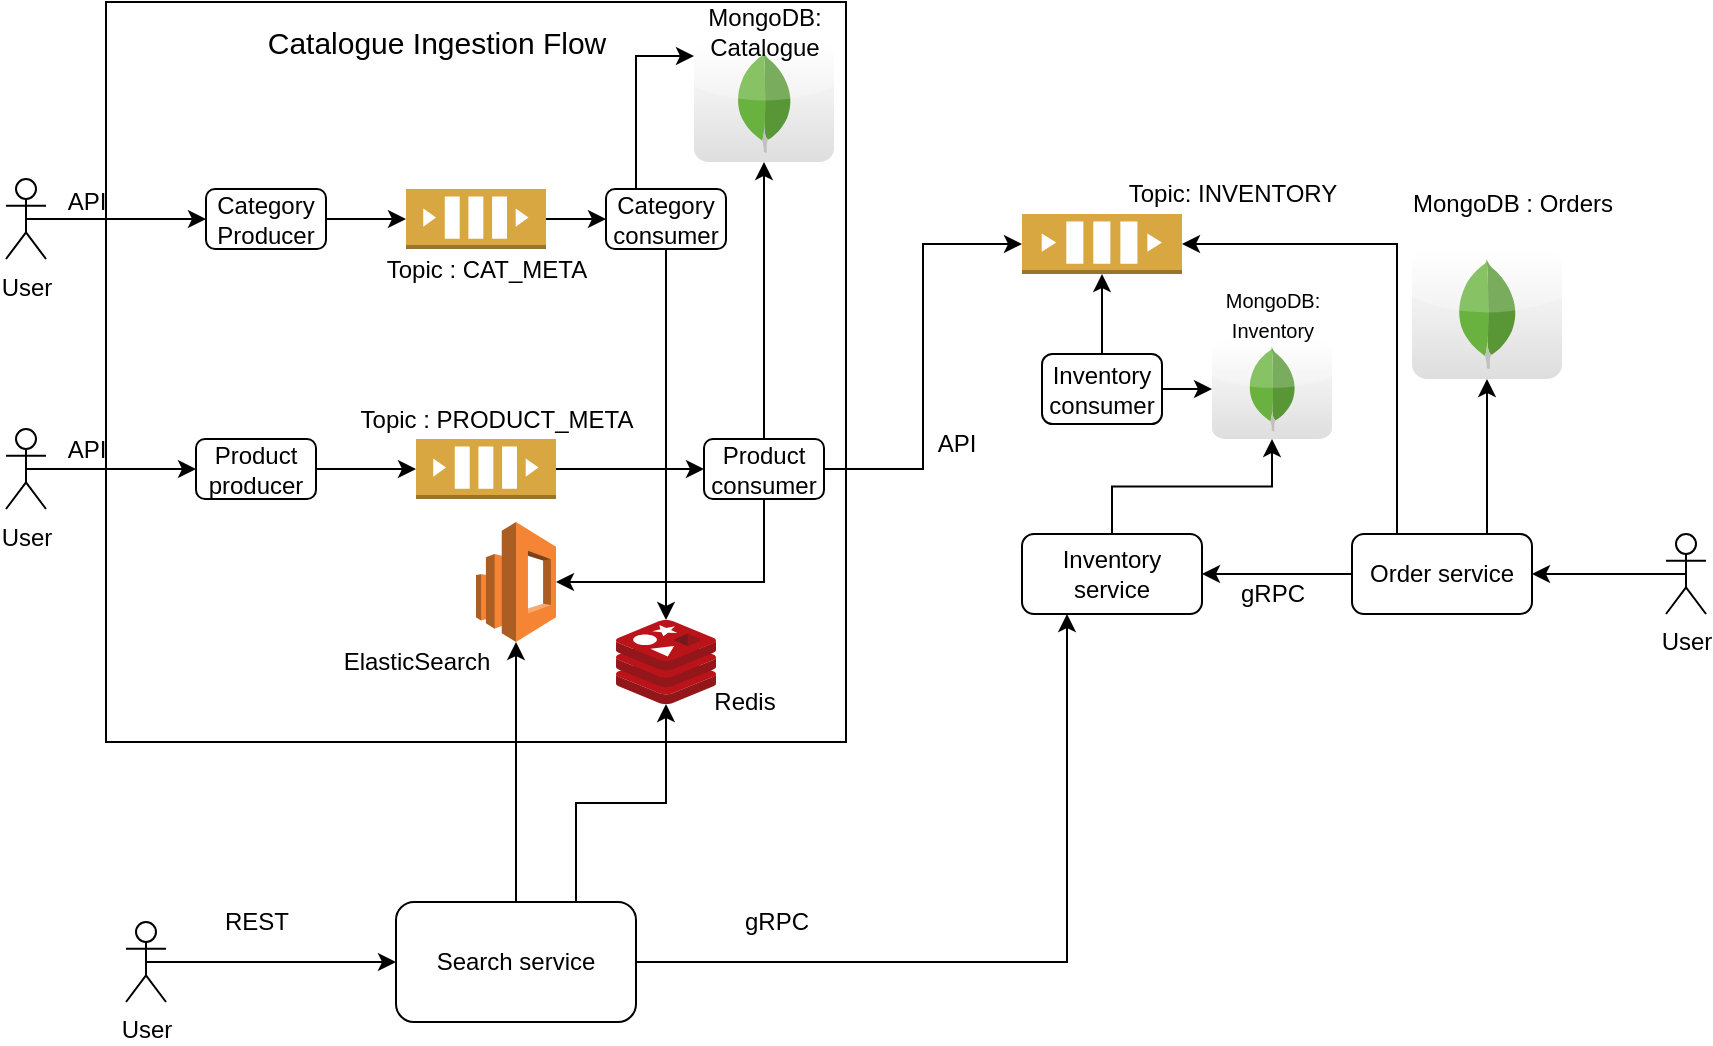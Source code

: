 <mxfile version="15.4.0" type="device"><diagram id="lnG7SvMCLmGHtB2xpGdi" name="Page-1"><mxGraphModel dx="1106" dy="807" grid="1" gridSize="10" guides="1" tooltips="1" connect="1" arrows="1" fold="1" page="1" pageScale="1" pageWidth="827" pageHeight="1169" math="0" shadow="0"><root><mxCell id="0"/><mxCell id="1" parent="0"/><mxCell id="XT4O58sQjhLdM_h0qJ6H-29" value="" style="whiteSpace=wrap;html=1;aspect=fixed;" parent="1" vertex="1"><mxGeometry x="60" y="10" width="370" height="370" as="geometry"/></mxCell><mxCell id="XT4O58sQjhLdM_h0qJ6H-18" style="edgeStyle=orthogonalEdgeStyle;rounded=0;orthogonalLoop=1;jettySize=auto;html=1;exitX=1;exitY=0.5;exitDx=0;exitDy=0;entryX=0;entryY=0.5;entryDx=0;entryDy=0;entryPerimeter=0;" parent="1" source="XT4O58sQjhLdM_h0qJ6H-7" target="XT4O58sQjhLdM_h0qJ6H-14" edge="1"><mxGeometry relative="1" as="geometry"/></mxCell><mxCell id="XT4O58sQjhLdM_h0qJ6H-7" value="Product producer" style="rounded=1;whiteSpace=wrap;html=1;" parent="1" vertex="1"><mxGeometry x="105" y="228.5" width="60" height="30" as="geometry"/></mxCell><mxCell id="XT4O58sQjhLdM_h0qJ6H-23" style="edgeStyle=orthogonalEdgeStyle;rounded=0;orthogonalLoop=1;jettySize=auto;html=1;exitX=0.5;exitY=1;exitDx=0;exitDy=0;exitPerimeter=0;entryX=0.5;entryY=0;entryDx=0;entryDy=0;" parent="1" edge="1"><mxGeometry relative="1" as="geometry"><mxPoint x="380" y="250" as="sourcePoint"/></mxGeometry></mxCell><mxCell id="XT4O58sQjhLdM_h0qJ6H-117" style="edgeStyle=orthogonalEdgeStyle;rounded=0;orthogonalLoop=1;jettySize=auto;html=1;exitX=0.5;exitY=0;exitDx=0;exitDy=0;" parent="1" source="XT4O58sQjhLdM_h0qJ6H-10" target="XT4O58sQjhLdM_h0qJ6H-33" edge="1"><mxGeometry relative="1" as="geometry"/></mxCell><mxCell id="XT4O58sQjhLdM_h0qJ6H-118" style="edgeStyle=orthogonalEdgeStyle;rounded=0;orthogonalLoop=1;jettySize=auto;html=1;exitX=0.5;exitY=1;exitDx=0;exitDy=0;entryX=1;entryY=0.5;entryDx=0;entryDy=0;entryPerimeter=0;" parent="1" source="XT4O58sQjhLdM_h0qJ6H-10" target="XT4O58sQjhLdM_h0qJ6H-13" edge="1"><mxGeometry relative="1" as="geometry"/></mxCell><mxCell id="2Y_9MTCMoqjoBdmSqYEc-21" style="edgeStyle=orthogonalEdgeStyle;rounded=0;orthogonalLoop=1;jettySize=auto;html=1;exitX=1;exitY=0.5;exitDx=0;exitDy=0;entryX=0;entryY=0.5;entryDx=0;entryDy=0;entryPerimeter=0;" edge="1" parent="1" source="XT4O58sQjhLdM_h0qJ6H-10" target="XT4O58sQjhLdM_h0qJ6H-66"><mxGeometry relative="1" as="geometry"/></mxCell><mxCell id="XT4O58sQjhLdM_h0qJ6H-10" value="Product&lt;br&gt;consumer" style="rounded=1;whiteSpace=wrap;html=1;" parent="1" vertex="1"><mxGeometry x="359" y="228.5" width="60" height="30" as="geometry"/></mxCell><mxCell id="XT4O58sQjhLdM_h0qJ6H-13" value="" style="outlineConnect=0;dashed=0;verticalLabelPosition=bottom;verticalAlign=top;align=center;html=1;shape=mxgraph.aws3.elasticsearch_service;fillColor=#F58534;gradientColor=none;" parent="1" vertex="1"><mxGeometry x="245" y="270" width="40" height="60" as="geometry"/></mxCell><mxCell id="XT4O58sQjhLdM_h0qJ6H-19" style="edgeStyle=orthogonalEdgeStyle;rounded=0;orthogonalLoop=1;jettySize=auto;html=1;exitX=1;exitY=0.5;exitDx=0;exitDy=0;exitPerimeter=0;entryX=0;entryY=0.5;entryDx=0;entryDy=0;" parent="1" source="XT4O58sQjhLdM_h0qJ6H-14" target="XT4O58sQjhLdM_h0qJ6H-10" edge="1"><mxGeometry relative="1" as="geometry"/></mxCell><mxCell id="XT4O58sQjhLdM_h0qJ6H-14" value="" style="outlineConnect=0;dashed=0;verticalLabelPosition=bottom;verticalAlign=top;align=center;html=1;shape=mxgraph.aws3.queue;fillColor=#D9A741;gradientColor=none;" parent="1" vertex="1"><mxGeometry x="215" y="228.5" width="70" height="30" as="geometry"/></mxCell><mxCell id="XT4O58sQjhLdM_h0qJ6H-26" value="Topic : PRODUCT_META" style="text;html=1;align=center;verticalAlign=middle;resizable=0;points=[];autosize=1;strokeColor=none;fillColor=none;" parent="1" vertex="1"><mxGeometry x="180" y="208.5" width="150" height="20" as="geometry"/></mxCell><mxCell id="XT4O58sQjhLdM_h0qJ6H-28" value="ElasticSearch" style="text;html=1;align=center;verticalAlign=middle;resizable=0;points=[];autosize=1;strokeColor=none;fillColor=none;" parent="1" vertex="1"><mxGeometry x="170" y="330" width="90" height="20" as="geometry"/></mxCell><mxCell id="XT4O58sQjhLdM_h0qJ6H-31" value="&lt;font style=&quot;font-size: 15px&quot;&gt;Catalogue Ingestion Flow&lt;/font&gt;" style="text;html=1;align=center;verticalAlign=middle;resizable=0;points=[];autosize=1;strokeColor=none;fillColor=none;strokeWidth=4;" parent="1" vertex="1"><mxGeometry x="135" y="20" width="180" height="20" as="geometry"/></mxCell><mxCell id="XT4O58sQjhLdM_h0qJ6H-38" style="edgeStyle=orthogonalEdgeStyle;rounded=0;orthogonalLoop=1;jettySize=auto;html=1;exitX=0.5;exitY=0.5;exitDx=0;exitDy=0;exitPerimeter=0;" parent="1" source="XT4O58sQjhLdM_h0qJ6H-32" target="XT4O58sQjhLdM_h0qJ6H-35" edge="1"><mxGeometry relative="1" as="geometry"/></mxCell><mxCell id="XT4O58sQjhLdM_h0qJ6H-32" value="User" style="shape=umlActor;verticalLabelPosition=bottom;verticalAlign=top;html=1;outlineConnect=0;" parent="1" vertex="1"><mxGeometry x="70" y="470" width="20" height="40" as="geometry"/></mxCell><mxCell id="XT4O58sQjhLdM_h0qJ6H-33" value="" style="dashed=0;outlineConnect=0;html=1;align=center;labelPosition=center;verticalLabelPosition=bottom;verticalAlign=top;shape=mxgraph.webicons.mongodb;gradientColor=#DFDEDE" parent="1" vertex="1"><mxGeometry x="354" y="30" width="70" height="60" as="geometry"/></mxCell><mxCell id="XT4O58sQjhLdM_h0qJ6H-34" value="MongoDB:&lt;br&gt;Catalogue" style="text;html=1;align=center;verticalAlign=middle;resizable=0;points=[];autosize=1;strokeColor=none;fillColor=none;" parent="1" vertex="1"><mxGeometry x="354" y="10" width="70" height="30" as="geometry"/></mxCell><mxCell id="XT4O58sQjhLdM_h0qJ6H-42" style="edgeStyle=orthogonalEdgeStyle;rounded=0;orthogonalLoop=1;jettySize=auto;html=1;exitX=0.5;exitY=0;exitDx=0;exitDy=0;" parent="1" source="XT4O58sQjhLdM_h0qJ6H-35" target="XT4O58sQjhLdM_h0qJ6H-13" edge="1"><mxGeometry relative="1" as="geometry"/></mxCell><mxCell id="XT4O58sQjhLdM_h0qJ6H-110" style="edgeStyle=orthogonalEdgeStyle;rounded=0;orthogonalLoop=1;jettySize=auto;html=1;exitX=1;exitY=0.5;exitDx=0;exitDy=0;entryX=0.25;entryY=1;entryDx=0;entryDy=0;" parent="1" source="XT4O58sQjhLdM_h0qJ6H-35" target="XT4O58sQjhLdM_h0qJ6H-67" edge="1"><mxGeometry relative="1" as="geometry"/></mxCell><mxCell id="2Y_9MTCMoqjoBdmSqYEc-46" style="edgeStyle=orthogonalEdgeStyle;rounded=0;orthogonalLoop=1;jettySize=auto;html=1;exitX=0.75;exitY=0;exitDx=0;exitDy=0;" edge="1" parent="1" source="XT4O58sQjhLdM_h0qJ6H-35" target="2Y_9MTCMoqjoBdmSqYEc-15"><mxGeometry relative="1" as="geometry"/></mxCell><mxCell id="XT4O58sQjhLdM_h0qJ6H-35" value="Search service" style="rounded=1;whiteSpace=wrap;html=1;" parent="1" vertex="1"><mxGeometry x="205" y="460" width="120" height="60" as="geometry"/></mxCell><mxCell id="XT4O58sQjhLdM_h0qJ6H-45" value="REST" style="text;html=1;align=center;verticalAlign=middle;resizable=0;points=[];autosize=1;strokeColor=none;fillColor=none;" parent="1" vertex="1"><mxGeometry x="110" y="460" width="50" height="20" as="geometry"/></mxCell><mxCell id="XT4O58sQjhLdM_h0qJ6H-49" style="edgeStyle=orthogonalEdgeStyle;rounded=0;orthogonalLoop=1;jettySize=auto;html=1;exitX=0.5;exitY=0.5;exitDx=0;exitDy=0;exitPerimeter=0;" parent="1" source="XT4O58sQjhLdM_h0qJ6H-47" target="XT4O58sQjhLdM_h0qJ6H-48" edge="1"><mxGeometry relative="1" as="geometry"/></mxCell><mxCell id="XT4O58sQjhLdM_h0qJ6H-47" value="User" style="shape=umlActor;verticalLabelPosition=bottom;verticalAlign=top;html=1;outlineConnect=0;" parent="1" vertex="1"><mxGeometry x="840" y="276" width="20" height="40" as="geometry"/></mxCell><mxCell id="XT4O58sQjhLdM_h0qJ6H-94" style="edgeStyle=orthogonalEdgeStyle;rounded=0;orthogonalLoop=1;jettySize=auto;html=1;exitX=0;exitY=0.5;exitDx=0;exitDy=0;entryX=1;entryY=0.5;entryDx=0;entryDy=0;" parent="1" source="XT4O58sQjhLdM_h0qJ6H-48" target="XT4O58sQjhLdM_h0qJ6H-67" edge="1"><mxGeometry relative="1" as="geometry"/></mxCell><mxCell id="2Y_9MTCMoqjoBdmSqYEc-10" style="edgeStyle=orthogonalEdgeStyle;rounded=0;orthogonalLoop=1;jettySize=auto;html=1;exitX=0.75;exitY=0;exitDx=0;exitDy=0;" edge="1" parent="1" source="XT4O58sQjhLdM_h0qJ6H-48" target="XT4O58sQjhLdM_h0qJ6H-50"><mxGeometry relative="1" as="geometry"/></mxCell><mxCell id="2Y_9MTCMoqjoBdmSqYEc-11" style="edgeStyle=orthogonalEdgeStyle;rounded=0;orthogonalLoop=1;jettySize=auto;html=1;exitX=0.25;exitY=0;exitDx=0;exitDy=0;entryX=1;entryY=0.5;entryDx=0;entryDy=0;entryPerimeter=0;" edge="1" parent="1" source="XT4O58sQjhLdM_h0qJ6H-48" target="XT4O58sQjhLdM_h0qJ6H-66"><mxGeometry relative="1" as="geometry"/></mxCell><mxCell id="XT4O58sQjhLdM_h0qJ6H-48" value="Order service" style="rounded=1;whiteSpace=wrap;html=1;" parent="1" vertex="1"><mxGeometry x="683" y="276" width="90" height="40" as="geometry"/></mxCell><mxCell id="XT4O58sQjhLdM_h0qJ6H-50" value="" style="dashed=0;outlineConnect=0;html=1;align=center;labelPosition=center;verticalLabelPosition=bottom;verticalAlign=top;shape=mxgraph.webicons.mongodb;gradientColor=#DFDEDE" parent="1" vertex="1"><mxGeometry x="713" y="133.5" width="75" height="65" as="geometry"/></mxCell><mxCell id="XT4O58sQjhLdM_h0qJ6H-52" value="MongoDB : Orders" style="text;html=1;align=center;verticalAlign=middle;resizable=0;points=[];autosize=1;strokeColor=none;fillColor=none;" parent="1" vertex="1"><mxGeometry x="703" y="101" width="120" height="20" as="geometry"/></mxCell><mxCell id="XT4O58sQjhLdM_h0qJ6H-66" value="" style="outlineConnect=0;dashed=0;verticalLabelPosition=bottom;verticalAlign=top;align=center;html=1;shape=mxgraph.aws3.queue;fillColor=#D9A741;gradientColor=none;" parent="1" vertex="1"><mxGeometry x="518" y="116" width="80" height="30" as="geometry"/></mxCell><mxCell id="2Y_9MTCMoqjoBdmSqYEc-14" style="edgeStyle=orthogonalEdgeStyle;rounded=0;orthogonalLoop=1;jettySize=auto;html=1;exitX=0.5;exitY=0;exitDx=0;exitDy=0;" edge="1" parent="1" source="XT4O58sQjhLdM_h0qJ6H-67" target="XT4O58sQjhLdM_h0qJ6H-104"><mxGeometry relative="1" as="geometry"/></mxCell><mxCell id="XT4O58sQjhLdM_h0qJ6H-67" value="Inventory service" style="rounded=1;whiteSpace=wrap;html=1;" parent="1" vertex="1"><mxGeometry x="518" y="276" width="90" height="40" as="geometry"/></mxCell><mxCell id="XT4O58sQjhLdM_h0qJ6H-91" value="gRPC" style="text;html=1;align=center;verticalAlign=middle;resizable=0;points=[];autosize=1;strokeColor=none;fillColor=none;" parent="1" vertex="1"><mxGeometry x="370" y="460" width="50" height="20" as="geometry"/></mxCell><mxCell id="XT4O58sQjhLdM_h0qJ6H-93" value="Topic: INVENTORY" style="text;html=1;align=center;verticalAlign=middle;resizable=0;points=[];autosize=1;strokeColor=none;fillColor=none;" parent="1" vertex="1"><mxGeometry x="563" y="96" width="120" height="20" as="geometry"/></mxCell><mxCell id="2Y_9MTCMoqjoBdmSqYEc-7" style="edgeStyle=orthogonalEdgeStyle;rounded=0;orthogonalLoop=1;jettySize=auto;html=1;exitX=0.5;exitY=0;exitDx=0;exitDy=0;entryX=0.5;entryY=1;entryDx=0;entryDy=0;entryPerimeter=0;" edge="1" parent="1" source="XT4O58sQjhLdM_h0qJ6H-71" target="XT4O58sQjhLdM_h0qJ6H-66"><mxGeometry relative="1" as="geometry"/></mxCell><mxCell id="2Y_9MTCMoqjoBdmSqYEc-12" style="edgeStyle=orthogonalEdgeStyle;rounded=0;orthogonalLoop=1;jettySize=auto;html=1;exitX=1;exitY=0.5;exitDx=0;exitDy=0;" edge="1" parent="1" source="XT4O58sQjhLdM_h0qJ6H-71" target="XT4O58sQjhLdM_h0qJ6H-104"><mxGeometry relative="1" as="geometry"/></mxCell><mxCell id="XT4O58sQjhLdM_h0qJ6H-71" value="Inventory&lt;br&gt;consumer" style="rounded=1;whiteSpace=wrap;html=1;" parent="1" vertex="1"><mxGeometry x="528" y="186" width="60" height="35" as="geometry"/></mxCell><mxCell id="XT4O58sQjhLdM_h0qJ6H-104" value="" style="dashed=0;outlineConnect=0;html=1;align=center;labelPosition=center;verticalLabelPosition=bottom;verticalAlign=top;shape=mxgraph.webicons.mongodb;gradientColor=#DFDEDE" parent="1" vertex="1"><mxGeometry x="613" y="178.5" width="60" height="50" as="geometry"/></mxCell><mxCell id="XT4O58sQjhLdM_h0qJ6H-105" value="&lt;font style=&quot;font-size: 10px&quot;&gt;MongoDB:&lt;br&gt;Inventory&lt;/font&gt;" style="text;html=1;align=center;verticalAlign=middle;resizable=0;points=[];autosize=1;strokeColor=none;fillColor=none;" parent="1" vertex="1"><mxGeometry x="613" y="151" width="60" height="30" as="geometry"/></mxCell><mxCell id="2Y_9MTCMoqjoBdmSqYEc-13" value="gRPC" style="text;html=1;align=center;verticalAlign=middle;resizable=0;points=[];autosize=1;strokeColor=none;fillColor=none;" vertex="1" parent="1"><mxGeometry x="618" y="296" width="50" height="20" as="geometry"/></mxCell><mxCell id="2Y_9MTCMoqjoBdmSqYEc-15" value="" style="sketch=0;aspect=fixed;html=1;points=[];align=center;image;fontSize=12;image=img/lib/mscae/Cache_Redis_Product.svg;" vertex="1" parent="1"><mxGeometry x="315" y="319" width="50" height="42" as="geometry"/></mxCell><mxCell id="2Y_9MTCMoqjoBdmSqYEc-18" value="Redis" style="text;html=1;align=center;verticalAlign=middle;resizable=0;points=[];autosize=1;strokeColor=none;fillColor=none;" vertex="1" parent="1"><mxGeometry x="354" y="350" width="50" height="20" as="geometry"/></mxCell><mxCell id="2Y_9MTCMoqjoBdmSqYEc-34" style="edgeStyle=orthogonalEdgeStyle;rounded=0;orthogonalLoop=1;jettySize=auto;html=1;exitX=1;exitY=0.5;exitDx=0;exitDy=0;exitPerimeter=0;entryX=0;entryY=0.5;entryDx=0;entryDy=0;" edge="1" parent="1" source="2Y_9MTCMoqjoBdmSqYEc-22" target="2Y_9MTCMoqjoBdmSqYEc-28"><mxGeometry relative="1" as="geometry"/></mxCell><mxCell id="2Y_9MTCMoqjoBdmSqYEc-22" value="" style="outlineConnect=0;dashed=0;verticalLabelPosition=bottom;verticalAlign=top;align=center;html=1;shape=mxgraph.aws3.queue;fillColor=#D9A741;gradientColor=none;" vertex="1" parent="1"><mxGeometry x="210" y="103.5" width="70" height="30" as="geometry"/></mxCell><mxCell id="2Y_9MTCMoqjoBdmSqYEc-31" style="edgeStyle=orthogonalEdgeStyle;rounded=0;orthogonalLoop=1;jettySize=auto;html=1;exitX=1;exitY=0.5;exitDx=0;exitDy=0;entryX=0;entryY=0.5;entryDx=0;entryDy=0;entryPerimeter=0;" edge="1" parent="1" source="2Y_9MTCMoqjoBdmSqYEc-23" target="2Y_9MTCMoqjoBdmSqYEc-22"><mxGeometry relative="1" as="geometry"/></mxCell><mxCell id="2Y_9MTCMoqjoBdmSqYEc-23" value="Category Producer" style="rounded=1;whiteSpace=wrap;html=1;" vertex="1" parent="1"><mxGeometry x="110" y="103.5" width="60" height="30" as="geometry"/></mxCell><mxCell id="2Y_9MTCMoqjoBdmSqYEc-37" style="edgeStyle=orthogonalEdgeStyle;rounded=0;orthogonalLoop=1;jettySize=auto;html=1;exitX=0.25;exitY=0;exitDx=0;exitDy=0;entryX=0;entryY=0.9;entryDx=0;entryDy=0;entryPerimeter=0;" edge="1" parent="1" source="2Y_9MTCMoqjoBdmSqYEc-28" target="XT4O58sQjhLdM_h0qJ6H-34"><mxGeometry relative="1" as="geometry"/></mxCell><mxCell id="2Y_9MTCMoqjoBdmSqYEc-45" style="edgeStyle=orthogonalEdgeStyle;rounded=0;orthogonalLoop=1;jettySize=auto;html=1;exitX=0.5;exitY=1;exitDx=0;exitDy=0;" edge="1" parent="1" source="2Y_9MTCMoqjoBdmSqYEc-28" target="2Y_9MTCMoqjoBdmSqYEc-15"><mxGeometry relative="1" as="geometry"/></mxCell><mxCell id="2Y_9MTCMoqjoBdmSqYEc-28" value="Category&lt;br&gt;consumer" style="rounded=1;whiteSpace=wrap;html=1;" vertex="1" parent="1"><mxGeometry x="310" y="103.5" width="60" height="30" as="geometry"/></mxCell><mxCell id="2Y_9MTCMoqjoBdmSqYEc-29" value="Topic : CAT_META" style="text;html=1;align=center;verticalAlign=middle;resizable=0;points=[];autosize=1;strokeColor=none;fillColor=none;" vertex="1" parent="1"><mxGeometry x="190" y="133.5" width="120" height="20" as="geometry"/></mxCell><mxCell id="2Y_9MTCMoqjoBdmSqYEc-41" style="edgeStyle=orthogonalEdgeStyle;rounded=0;orthogonalLoop=1;jettySize=auto;html=1;exitX=0.5;exitY=0.5;exitDx=0;exitDy=0;exitPerimeter=0;entryX=0;entryY=0.5;entryDx=0;entryDy=0;" edge="1" parent="1" source="2Y_9MTCMoqjoBdmSqYEc-38" target="2Y_9MTCMoqjoBdmSqYEc-23"><mxGeometry relative="1" as="geometry"/></mxCell><mxCell id="2Y_9MTCMoqjoBdmSqYEc-38" value="User" style="shape=umlActor;verticalLabelPosition=bottom;verticalAlign=top;html=1;outlineConnect=0;" vertex="1" parent="1"><mxGeometry x="10" y="98.5" width="20" height="40" as="geometry"/></mxCell><mxCell id="2Y_9MTCMoqjoBdmSqYEc-42" style="edgeStyle=orthogonalEdgeStyle;rounded=0;orthogonalLoop=1;jettySize=auto;html=1;exitX=0.5;exitY=0.5;exitDx=0;exitDy=0;exitPerimeter=0;entryX=0;entryY=0.5;entryDx=0;entryDy=0;" edge="1" parent="1" source="2Y_9MTCMoqjoBdmSqYEc-40" target="XT4O58sQjhLdM_h0qJ6H-7"><mxGeometry relative="1" as="geometry"/></mxCell><mxCell id="2Y_9MTCMoqjoBdmSqYEc-40" value="User" style="shape=umlActor;verticalLabelPosition=bottom;verticalAlign=top;html=1;outlineConnect=0;" vertex="1" parent="1"><mxGeometry x="10" y="223.5" width="20" height="40" as="geometry"/></mxCell><mxCell id="2Y_9MTCMoqjoBdmSqYEc-43" value="API" style="text;html=1;align=center;verticalAlign=middle;resizable=0;points=[];autosize=1;strokeColor=none;fillColor=none;" vertex="1" parent="1"><mxGeometry x="35" y="100" width="30" height="20" as="geometry"/></mxCell><mxCell id="2Y_9MTCMoqjoBdmSqYEc-44" value="API" style="text;html=1;align=center;verticalAlign=middle;resizable=0;points=[];autosize=1;strokeColor=none;fillColor=none;" vertex="1" parent="1"><mxGeometry x="35" y="223.5" width="30" height="20" as="geometry"/></mxCell><mxCell id="2Y_9MTCMoqjoBdmSqYEc-47" value="API" style="text;html=1;align=center;verticalAlign=middle;resizable=0;points=[];autosize=1;strokeColor=none;fillColor=none;" vertex="1" parent="1"><mxGeometry x="470" y="221" width="30" height="20" as="geometry"/></mxCell></root></mxGraphModel></diagram></mxfile>